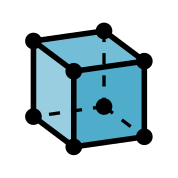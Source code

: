 <?xml version="1.0"?>
<!DOCTYPE ipe SYSTEM "ipe.dtd">
<ipe version="70218" creator="Ipe 7.2.23">
<info created="D:20161106124456" modified="D:20210727184058"/>
<ipestyle name="basic">
<symbol name="arrow/arc(spx)">
<path stroke="sym-stroke" fill="sym-stroke" pen="sym-pen">
0 0 m
-1 0.333 l
-1 -0.333 l
h
</path>
</symbol>
<symbol name="arrow/farc(spx)">
<path stroke="sym-stroke" fill="white" pen="sym-pen">
0 0 m
-1 0.333 l
-1 -0.333 l
h
</path>
</symbol>
<symbol name="arrow/ptarc(spx)">
<path stroke="sym-stroke" fill="sym-stroke" pen="sym-pen">
0 0 m
-1 0.333 l
-0.8 0 l
-1 -0.333 l
h
</path>
</symbol>
<symbol name="arrow/fptarc(spx)">
<path stroke="sym-stroke" fill="white" pen="sym-pen">
0 0 m
-1 0.333 l
-0.8 0 l
-1 -0.333 l
h
</path>
</symbol>
<symbol name="mark/circle(sx)" transformations="translations">
<path fill="sym-stroke">
0.6 0 0 0.6 0 0 e
0.4 0 0 0.4 0 0 e
</path>
</symbol>
<symbol name="mark/disk(sx)" transformations="translations">
<path fill="sym-stroke">
0.6 0 0 0.6 0 0 e
</path>
</symbol>
<symbol name="mark/fdisk(sfx)" transformations="translations">
<group>
<path fill="sym-fill">
0.5 0 0 0.5 0 0 e
</path>
<path fill="sym-stroke" fillrule="eofill">
0.6 0 0 0.6 0 0 e
0.4 0 0 0.4 0 0 e
</path>
</group>
</symbol>
<symbol name="mark/box(sx)" transformations="translations">
<path fill="sym-stroke" fillrule="eofill">
-0.6 -0.6 m
0.6 -0.6 l
0.6 0.6 l
-0.6 0.6 l
h
-0.4 -0.4 m
0.4 -0.4 l
0.4 0.4 l
-0.4 0.4 l
h
</path>
</symbol>
<symbol name="mark/square(sx)" transformations="translations">
<path fill="sym-stroke">
-0.6 -0.6 m
0.6 -0.6 l
0.6 0.6 l
-0.6 0.6 l
h
</path>
</symbol>
<symbol name="mark/fsquare(sfx)" transformations="translations">
<group>
<path fill="sym-fill">
-0.5 -0.5 m
0.5 -0.5 l
0.5 0.5 l
-0.5 0.5 l
h
</path>
<path fill="sym-stroke" fillrule="eofill">
-0.6 -0.6 m
0.6 -0.6 l
0.6 0.6 l
-0.6 0.6 l
h
-0.4 -0.4 m
0.4 -0.4 l
0.4 0.4 l
-0.4 0.4 l
h
</path>
</group>
</symbol>
<symbol name="mark/cross(sx)" transformations="translations">
<group>
<path fill="sym-stroke">
-0.43 -0.57 m
0.57 0.43 l
0.43 0.57 l
-0.57 -0.43 l
h
</path>
<path fill="sym-stroke">
-0.43 0.57 m
0.57 -0.43 l
0.43 -0.57 l
-0.57 0.43 l
h
</path>
</group>
</symbol>
<symbol name="arrow/fnormal(spx)">
<path stroke="sym-stroke" fill="white" pen="sym-pen">
0 0 m
-1 0.333 l
-1 -0.333 l
h
</path>
</symbol>
<symbol name="arrow/pointed(spx)">
<path stroke="sym-stroke" fill="sym-stroke" pen="sym-pen">
0 0 m
-1 0.333 l
-0.8 0 l
-1 -0.333 l
h
</path>
</symbol>
<symbol name="arrow/fpointed(spx)">
<path stroke="sym-stroke" fill="white" pen="sym-pen">
0 0 m
-1 0.333 l
-0.8 0 l
-1 -0.333 l
h
</path>
</symbol>
<symbol name="arrow/linear(spx)">
<path stroke="sym-stroke" pen="sym-pen">
-1 0.333 m
0 0 l
-1 -0.333 l
</path>
</symbol>
<symbol name="arrow/fdouble(spx)">
<path stroke="sym-stroke" fill="white" pen="sym-pen">
0 0 m
-1 0.333 l
-1 -0.333 l
h
-1 0 m
-2 0.333 l
-2 -0.333 l
h
</path>
</symbol>
<symbol name="arrow/double(spx)">
<path stroke="sym-stroke" fill="sym-stroke" pen="sym-pen">
0 0 m
-1 0.333 l
-1 -0.333 l
h
-1 0 m
-2 0.333 l
-2 -0.333 l
h
</path>
</symbol>
<anglesize name="22.5 deg" value="22.5"/>
<anglesize name="30 deg" value="30"/>
<anglesize name="45 deg" value="45"/>
<anglesize name="60 deg" value="60"/>
<anglesize name="90 deg" value="90"/>
<arrowsize name="large" value="10"/>
<arrowsize name="small" value="5"/>
<arrowsize name="tiny" value="3"/>
<color name="blue" value="0 0 1"/>
<color name="brown" value="0.647 0.165 0.165"/>
<color name="darkblue" value="0 0 0.545"/>
<color name="darkcyan" value="0 0.545 0.545"/>
<color name="darkgray" value="0.663"/>
<color name="darkgreen" value="0 0.392 0"/>
<color name="darkmagenta" value="0.545 0 0.545"/>
<color name="darkorange" value="1 0.549 0"/>
<color name="darkred" value="0.545 0 0"/>
<color name="gold" value="1 0.843 0"/>
<color name="gray" value="0.745"/>
<color name="green" value="0 1 0"/>
<color name="lightblue" value="0.678 0.847 0.902"/>
<color name="lightcyan" value="0.878 1 1"/>
<color name="lightgray" value="0.827"/>
<color name="lightgreen" value="0.565 0.933 0.565"/>
<color name="lightyellow" value="1 1 0.878"/>
<color name="navy" value="0 0 0.502"/>
<color name="orange" value="1 0.647 0"/>
<color name="pink" value="1 0.753 0.796"/>
<color name="purple" value="0.627 0.125 0.941"/>
<color name="red" value="1 0 0"/>
<color name="seagreen" value="0.18 0.545 0.341"/>
<color name="turquoise" value="0.251 0.878 0.816"/>
<color name="violet" value="0.933 0.51 0.933"/>
<color name="yellow" value="1 1 0"/>
<dashstyle name="dash dot dotted" value="[4 2 1 2 1 2] 0"/>
<dashstyle name="dash dotted" value="[4 2 1 2] 0"/>
<dashstyle name="dashed" value="[4] 0"/>
<dashstyle name="dotted" value="[1 3] 0"/>
<gridsize name="10 pts (~3.5 mm)" value="10"/>
<gridsize name="14 pts (~5 mm)" value="14"/>
<gridsize name="16 pts (~6 mm)" value="16"/>
<gridsize name="20 pts (~7 mm)" value="20"/>
<gridsize name="28 pts (~10 mm)" value="28"/>
<gridsize name="32 pts (~12 mm)" value="32"/>
<gridsize name="4 pts" value="4"/>
<gridsize name="56 pts (~20 mm)" value="56"/>
<gridsize name="8 pts (~3 mm)" value="8"/>
<opacity name="10%" value="0.1"/>
<opacity name="30%" value="0.3"/>
<opacity name="50%" value="0.5"/>
<opacity name="75%" value="0.75"/>
<pen name="fat" value="1.2"/>
<pen name="heavier" value="0.8"/>
<pen name="ultrafat" value="2"/>
<symbolsize name="large" value="5"/>
<symbolsize name="small" value="2"/>
<symbolsize name="tiny" value="1.1"/>
<textsize name="Huge" value="\Huge"/>
<textsize name="LARGE" value="\LARGE"/>
<textsize name="Large" value="\Large"/>
<textsize name="footnote" value="\footnotesize"/>
<textsize name="huge" value="\huge"/>
<textsize name="large" value="\large"/>
<textsize name="small" value="\small"/>
<textsize name="tiny" value="\tiny"/>
<textstyle name="center" begin="\begin{center}" end="\end{center}"/>
<textstyle name="item" begin="\begin{itemize}\item{}" end="\end{itemize}"/>
<textstyle name="itemize" begin="\begin{itemize}" end="\end{itemize}"/>
<tiling name="falling" angle="-60" step="4" width="1"/>
<tiling name="rising" angle="30" step="4" width="1"/>
</ipestyle>
<page>
<layer name="alpha"/>
<view layers="alpha" active="alpha"/>
<path layer="alpha" matrix="1 0 0 1 80 -240" stroke="0" pen="0">
64 768 m
64 704 l
128 704 l
128 768 l
h
</path>
<path matrix="0.4536 0 0 0.4536 -7.97154 316.675" fill="0.596 0.808 0.878">
361.581 433.338 m
361.581 373.338 l
393.581 349.338 l
393.581 409.338 l
h
</path>
<path matrix="0.4536 0 0 0.4536 -7.97154 316.675" fill="0.314 0.675 0.796">
393.581 409.338 m
393.581 349.338 l
449.581 357.338 l
449.581 417.338 l
449.581 417.338 l
h
</path>
<path matrix="0.4536 0 0 0.4536 -7.97154 316.675" fill="0.455 0.741 0.839">
393.581 409.338 m
361.581 433.338 l
417.581 441.338 l
449.581 417.338 l
449.581 417.338 l
h
</path>
<use matrix="0.4536 0 0 0.4536 82.4425 296.725" name="mark/disk(sx)" pos="162.255 477.319" size="large" stroke="black"/>
<use matrix="0.4536 0 0 0.4536 82.4425 296.725" name="mark/disk(sx)" pos="218.255 485.319" size="large" stroke="black"/>
<use matrix="0.4536 0 0 0.4536 82.4425 296.725" name="mark/disk(sx)" pos="250.255 461.319" size="large" stroke="black"/>
<use matrix="0.4536 0 0 0.4536 82.4425 296.725" name="mark/disk(sx)" pos="194.255 453.319" size="large" stroke="black"/>
<use matrix="0.4536 0 0 0.4536 82.4425 296.725" name="mark/disk(sx)" pos="162.255 417.319" size="large" stroke="black"/>
<use matrix="0.4536 0 0 0.4536 82.4425 296.725" name="mark/disk(sx)" pos="194.255 393.319" size="large" stroke="black"/>
<use matrix="0.4536 0 0 0.4536 82.4425 296.725" name="mark/disk(sx)" pos="218.255 425.319" size="large" stroke="black"/>
<use matrix="0.4536 0 0 0.4536 82.4425 296.725" name="mark/disk(sx)" pos="250.255 401.319" size="large" stroke="black"/>
<path matrix="0.4536 0 0 0.4536 -7.97154 316.675" stroke="black" pen="ultrafat">
361.581 433.338 m
361.581 373.338 l
</path>
<path matrix="0.4536 0 0 0.4536 -7.97154 316.675" stroke="black" pen="ultrafat">
361.581 373.338 m
393.581 349.338 l
</path>
<path matrix="0.4536 0 0 0.4536 -7.97154 316.675" stroke="black" pen="ultrafat">
393.581 349.338 m
449.581 357.338 l
</path>
<path matrix="0.4536 0 0 0.4536 -7.97154 316.675" stroke="black" pen="ultrafat">
449.581 357.338 m
449.581 417.338 l
</path>
<path matrix="0.4536 0 0 0.4536 -7.97154 316.675" stroke="black" pen="ultrafat">
449.581 417.338 m
393.581 409.338 l
</path>
<path matrix="0.4536 0 0 0.4536 -7.97154 316.675" stroke="black" pen="ultrafat">
393.581 409.338 m
393.581 349.338 l
</path>
<path matrix="0.4536 0 0 0.4536 -7.97154 316.675" stroke="black" pen="ultrafat">
393.581 409.338 m
361.581 433.338 l
</path>
<path matrix="0.4536 0 0 0.4536 -7.97154 316.675" stroke="black" pen="ultrafat">
361.581 433.338 m
417.581 441.338 l
</path>
<path matrix="0.4536 0 0 0.4536 -7.97154 316.675" stroke="black" pen="ultrafat">
417.581 441.338 m
449.581 417.338 l
</path>
<path matrix="0.4536 0 0 0.4536 -7.97154 316.675" stroke="black" dash="dashed" pen="fat">
417.581 441.338 m
417.581 381.338 l
</path>
<path matrix="0.4536 0 0 0.4536 -7.97154 316.675" stroke="black" dash="dashed" pen="fat">
417.581 381.338 m
449.581 357.338 l
</path>
<path matrix="0.4536 0 0 0.4536 -7.97154 316.675" stroke="black" dash="dashed" pen="fat">
417.581 381.338 m
361.581 373.338 l
</path>
</page>
</ipe>
